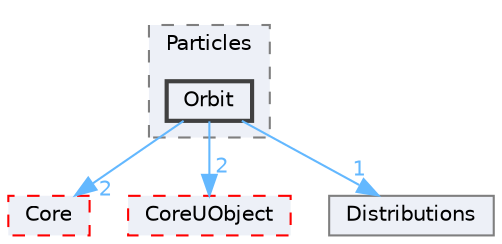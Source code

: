 digraph "Orbit"
{
 // INTERACTIVE_SVG=YES
 // LATEX_PDF_SIZE
  bgcolor="transparent";
  edge [fontname=Helvetica,fontsize=10,labelfontname=Helvetica,labelfontsize=10];
  node [fontname=Helvetica,fontsize=10,shape=box,height=0.2,width=0.4];
  compound=true
  subgraph clusterdir_8a879272507fdd43effa4d75552430ef {
    graph [ bgcolor="#edf0f7", pencolor="grey50", label="Particles", fontname=Helvetica,fontsize=10 style="filled,dashed", URL="dir_8a879272507fdd43effa4d75552430ef.html",tooltip=""]
  dir_13fec6b13b4d8cdc107b4a646585fbed [label="Orbit", fillcolor="#edf0f7", color="grey25", style="filled,bold", URL="dir_13fec6b13b4d8cdc107b4a646585fbed.html",tooltip=""];
  }
  dir_0e6cddcc9caa1238c7f3774224afaa45 [label="Core", fillcolor="#edf0f7", color="red", style="filled,dashed", URL="dir_0e6cddcc9caa1238c7f3774224afaa45.html",tooltip=""];
  dir_4c499e5e32e2b4479ad7e552df73eeae [label="CoreUObject", fillcolor="#edf0f7", color="red", style="filled,dashed", URL="dir_4c499e5e32e2b4479ad7e552df73eeae.html",tooltip=""];
  dir_b5962c121c0e50d745fba2fda96ea821 [label="Distributions", fillcolor="#edf0f7", color="grey50", style="filled", URL="dir_b5962c121c0e50d745fba2fda96ea821.html",tooltip=""];
  dir_13fec6b13b4d8cdc107b4a646585fbed->dir_0e6cddcc9caa1238c7f3774224afaa45 [headlabel="2", labeldistance=1.5 headhref="dir_000706_000266.html" href="dir_000706_000266.html" color="steelblue1" fontcolor="steelblue1"];
  dir_13fec6b13b4d8cdc107b4a646585fbed->dir_4c499e5e32e2b4479ad7e552df73eeae [headlabel="2", labeldistance=1.5 headhref="dir_000706_000268.html" href="dir_000706_000268.html" color="steelblue1" fontcolor="steelblue1"];
  dir_13fec6b13b4d8cdc107b4a646585fbed->dir_b5962c121c0e50d745fba2fda96ea821 [headlabel="1", labeldistance=1.5 headhref="dir_000706_000340.html" href="dir_000706_000340.html" color="steelblue1" fontcolor="steelblue1"];
}
